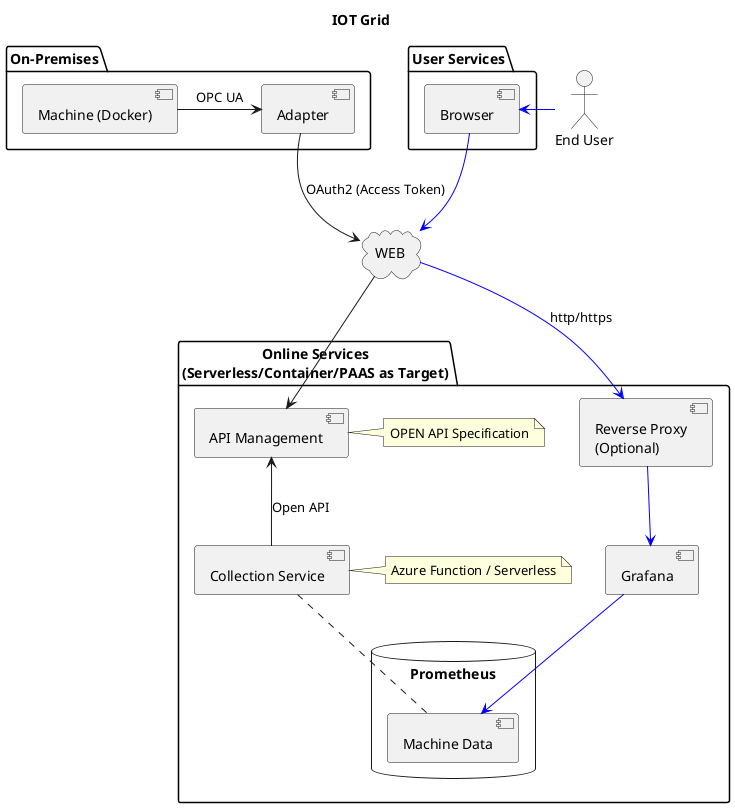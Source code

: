 @startuml
title IOT Grid

package "On-Premises" {
    component [Machine (Docker)] as MACHINE 
    component [Adapter] as ADAPTER
}

package "User Services" {
    component [Browser] as BROWSER
}

:End User: as END_USER

cloud WEB {
}
 
package "Online Services\n(Serverless/Container/PAAS as Target)" {
    component [API Management] as API
    component [Grafana] as GRAFANA
    note left of API : OPEN API Specification
    component [Collection Service] as COLLECTION
    note left of COLLECTION : Azure Function / Serverless
    component [Reverse Proxy\n(Optional)] as REVERSE_PROXY
    database "Prometheus\n" {
        [Machine Data] as MACHINE_DATA
    }
} 

MACHINE -right-> ADAPTER : OPC UA
ADAPTER -down-> WEB : OAuth2 (Access Token)
COLLECTION -up-> API : Open API
WEB -down-> API
COLLECTION .. [MACHINE_DATA]

REVERSE_PROXY -down-> [GRAFANA] #Blue
GRAFANA -down-> [MACHINE_DATA] #Blue
BROWSER -down-> WEB #Blue
WEB -down-> [REVERSE_PROXY] #Blue : http/https 
END_USER -left-> BROWSER #Blue

@enduml
